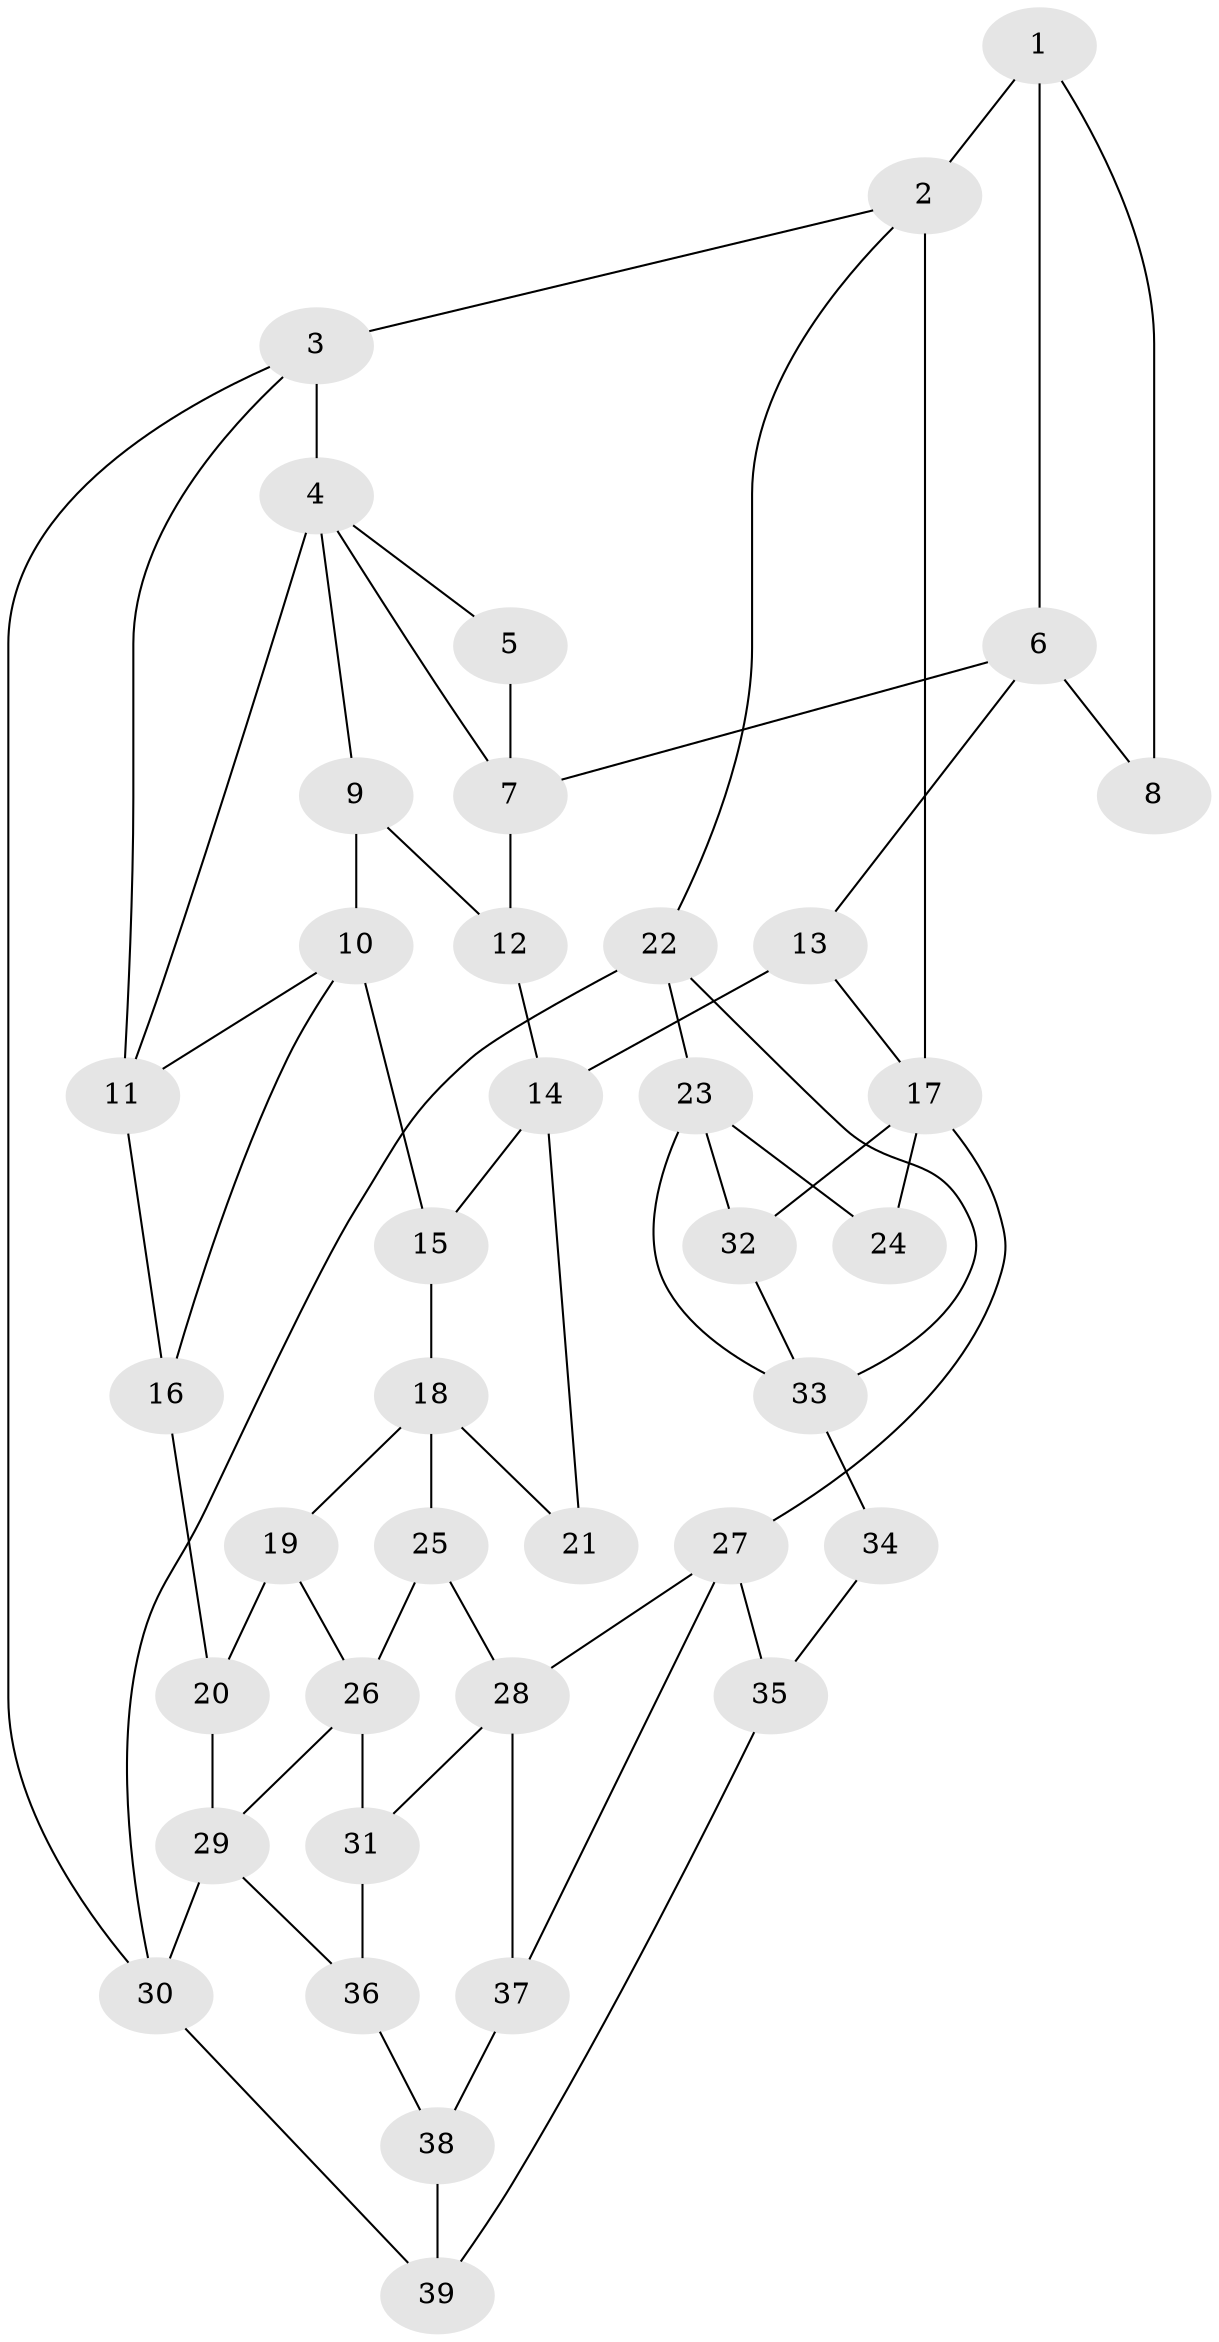 // original degree distribution, {3: 0.015625, 4: 0.265625, 5: 0.46875, 6: 0.25}
// Generated by graph-tools (version 1.1) at 2025/54/03/04/25 22:54:11]
// undirected, 39 vertices, 66 edges
graph export_dot {
  node [color=gray90,style=filled];
  1;
  2;
  3;
  4;
  5;
  6;
  7;
  8;
  9;
  10;
  11;
  12;
  13;
  14;
  15;
  16;
  17;
  18;
  19;
  20;
  21;
  22;
  23;
  24;
  25;
  26;
  27;
  28;
  29;
  30;
  31;
  32;
  33;
  34;
  35;
  36;
  37;
  38;
  39;
  1 -- 2 [weight=2.0];
  1 -- 6 [weight=1.0];
  1 -- 8 [weight=2.0];
  2 -- 3 [weight=1.0];
  2 -- 17 [weight=2.0];
  2 -- 22 [weight=1.0];
  3 -- 4 [weight=2.0];
  3 -- 11 [weight=1.0];
  3 -- 30 [weight=1.0];
  4 -- 5 [weight=1.0];
  4 -- 7 [weight=1.0];
  4 -- 9 [weight=1.0];
  4 -- 11 [weight=1.0];
  5 -- 7 [weight=1.0];
  6 -- 7 [weight=2.0];
  6 -- 8 [weight=1.0];
  6 -- 13 [weight=1.0];
  7 -- 12 [weight=2.0];
  9 -- 10 [weight=2.0];
  9 -- 12 [weight=1.0];
  10 -- 11 [weight=1.0];
  10 -- 15 [weight=2.0];
  10 -- 16 [weight=1.0];
  11 -- 16 [weight=1.0];
  12 -- 14 [weight=1.0];
  13 -- 14 [weight=2.0];
  13 -- 17 [weight=2.0];
  14 -- 15 [weight=1.0];
  14 -- 21 [weight=2.0];
  15 -- 18 [weight=1.0];
  16 -- 20 [weight=2.0];
  17 -- 24 [weight=1.0];
  17 -- 27 [weight=1.0];
  17 -- 32 [weight=2.0];
  18 -- 19 [weight=2.0];
  18 -- 21 [weight=1.0];
  18 -- 25 [weight=2.0];
  19 -- 20 [weight=2.0];
  19 -- 26 [weight=1.0];
  20 -- 29 [weight=2.0];
  22 -- 23 [weight=2.0];
  22 -- 30 [weight=1.0];
  22 -- 33 [weight=1.0];
  23 -- 24 [weight=2.0];
  23 -- 32 [weight=1.0];
  23 -- 33 [weight=1.0];
  25 -- 26 [weight=1.0];
  25 -- 28 [weight=2.0];
  26 -- 29 [weight=1.0];
  26 -- 31 [weight=1.0];
  27 -- 28 [weight=2.0];
  27 -- 35 [weight=1.0];
  27 -- 37 [weight=1.0];
  28 -- 31 [weight=1.0];
  28 -- 37 [weight=1.0];
  29 -- 30 [weight=1.0];
  29 -- 36 [weight=2.0];
  30 -- 39 [weight=1.0];
  31 -- 36 [weight=1.0];
  32 -- 33 [weight=2.0];
  33 -- 34 [weight=2.0];
  34 -- 35 [weight=2.0];
  35 -- 39 [weight=1.0];
  36 -- 38 [weight=2.0];
  37 -- 38 [weight=2.0];
  38 -- 39 [weight=2.0];
}
